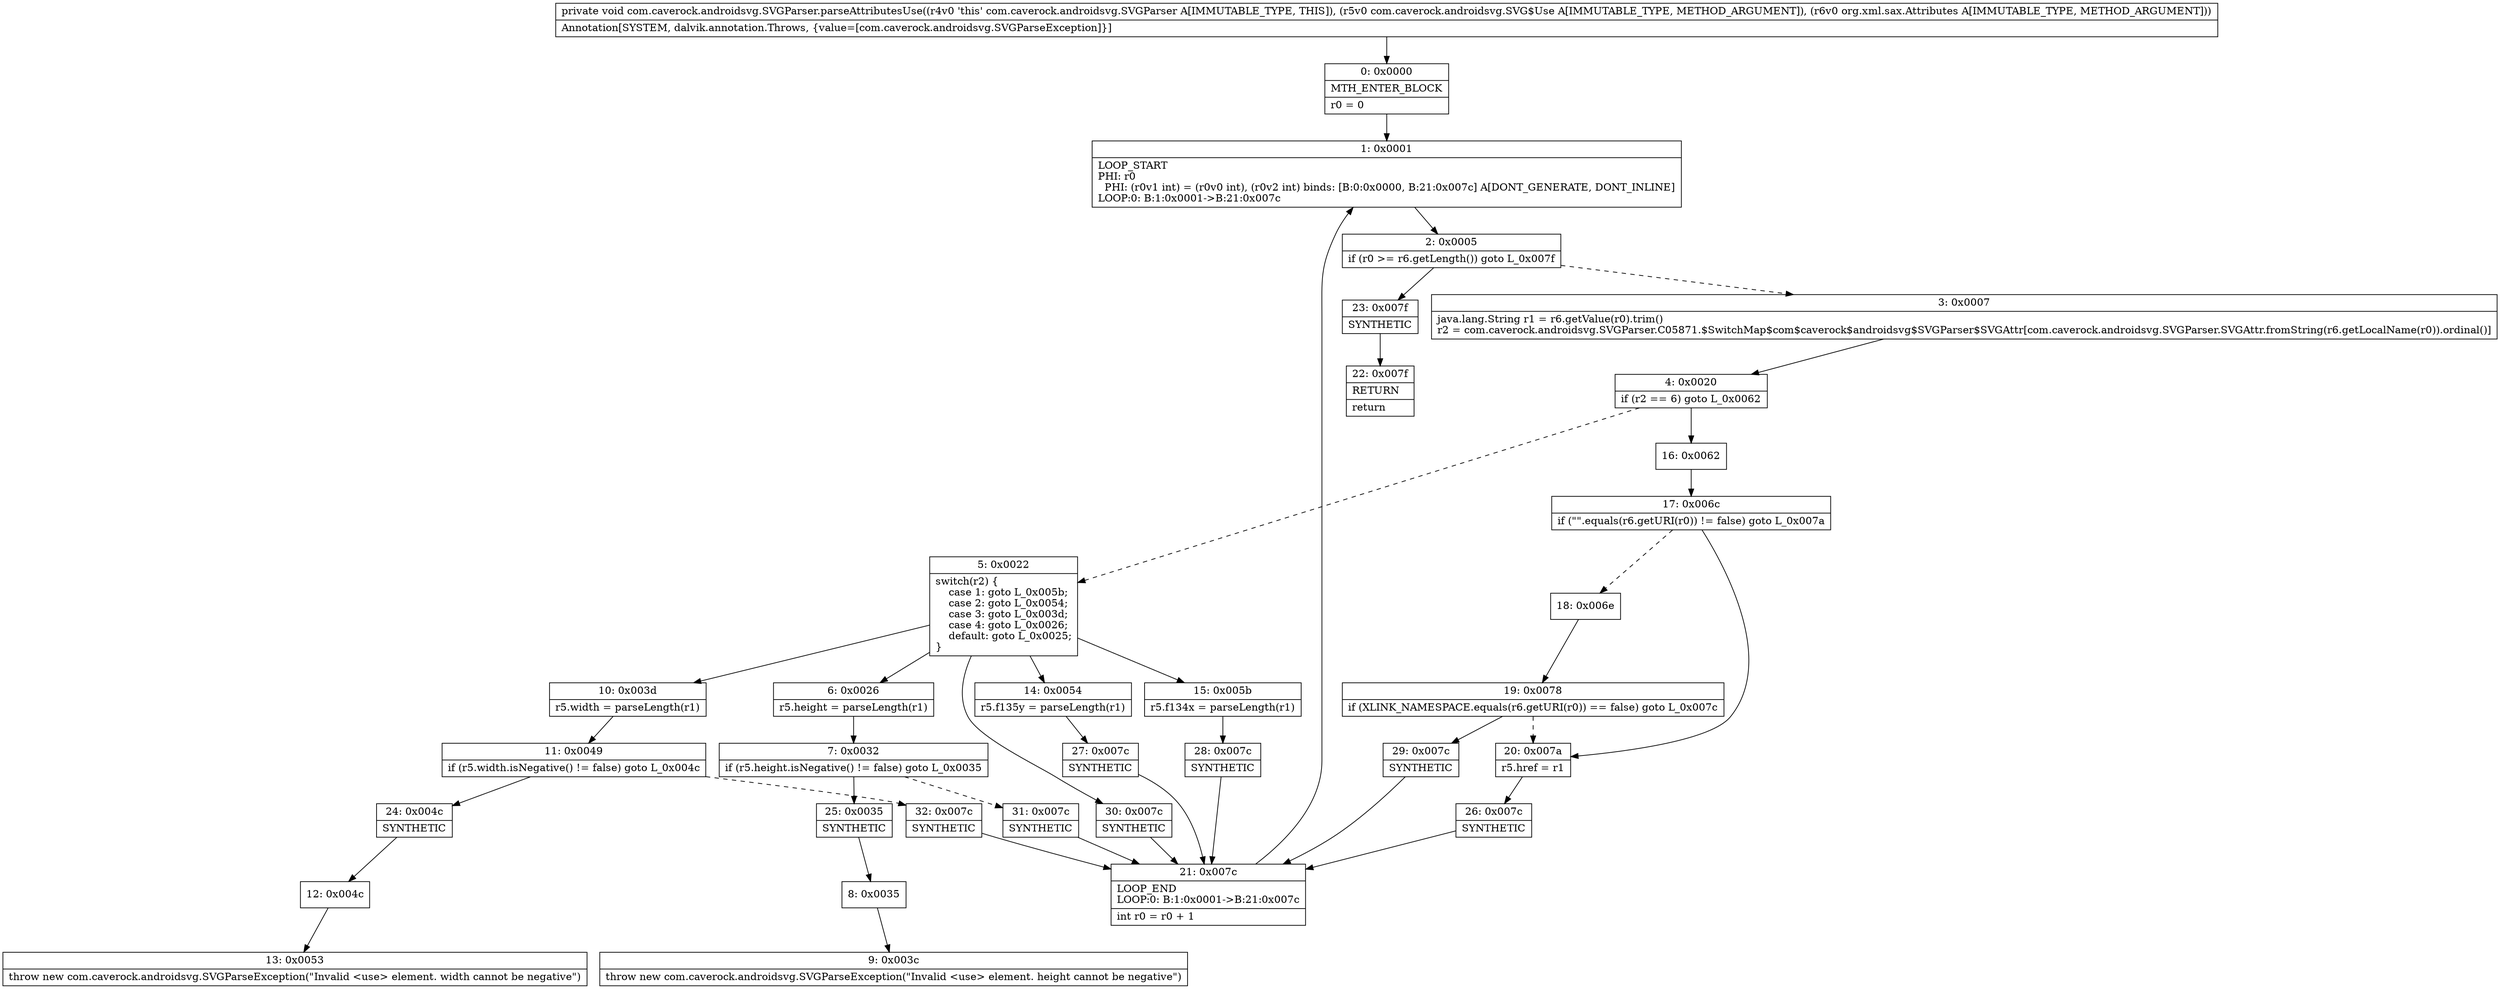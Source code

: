 digraph "CFG forcom.caverock.androidsvg.SVGParser.parseAttributesUse(Lcom\/caverock\/androidsvg\/SVG$Use;Lorg\/xml\/sax\/Attributes;)V" {
Node_0 [shape=record,label="{0\:\ 0x0000|MTH_ENTER_BLOCK\l|r0 = 0\l}"];
Node_1 [shape=record,label="{1\:\ 0x0001|LOOP_START\lPHI: r0 \l  PHI: (r0v1 int) = (r0v0 int), (r0v2 int) binds: [B:0:0x0000, B:21:0x007c] A[DONT_GENERATE, DONT_INLINE]\lLOOP:0: B:1:0x0001\-\>B:21:0x007c\l}"];
Node_2 [shape=record,label="{2\:\ 0x0005|if (r0 \>= r6.getLength()) goto L_0x007f\l}"];
Node_3 [shape=record,label="{3\:\ 0x0007|java.lang.String r1 = r6.getValue(r0).trim()\lr2 = com.caverock.androidsvg.SVGParser.C05871.$SwitchMap$com$caverock$androidsvg$SVGParser$SVGAttr[com.caverock.androidsvg.SVGParser.SVGAttr.fromString(r6.getLocalName(r0)).ordinal()]\l}"];
Node_4 [shape=record,label="{4\:\ 0x0020|if (r2 == 6) goto L_0x0062\l}"];
Node_5 [shape=record,label="{5\:\ 0x0022|switch(r2) \{\l    case 1: goto L_0x005b;\l    case 2: goto L_0x0054;\l    case 3: goto L_0x003d;\l    case 4: goto L_0x0026;\l    default: goto L_0x0025;\l\}\l}"];
Node_6 [shape=record,label="{6\:\ 0x0026|r5.height = parseLength(r1)\l}"];
Node_7 [shape=record,label="{7\:\ 0x0032|if (r5.height.isNegative() != false) goto L_0x0035\l}"];
Node_8 [shape=record,label="{8\:\ 0x0035}"];
Node_9 [shape=record,label="{9\:\ 0x003c|throw new com.caverock.androidsvg.SVGParseException(\"Invalid \<use\> element. height cannot be negative\")\l}"];
Node_10 [shape=record,label="{10\:\ 0x003d|r5.width = parseLength(r1)\l}"];
Node_11 [shape=record,label="{11\:\ 0x0049|if (r5.width.isNegative() != false) goto L_0x004c\l}"];
Node_12 [shape=record,label="{12\:\ 0x004c}"];
Node_13 [shape=record,label="{13\:\ 0x0053|throw new com.caverock.androidsvg.SVGParseException(\"Invalid \<use\> element. width cannot be negative\")\l}"];
Node_14 [shape=record,label="{14\:\ 0x0054|r5.f135y = parseLength(r1)\l}"];
Node_15 [shape=record,label="{15\:\ 0x005b|r5.f134x = parseLength(r1)\l}"];
Node_16 [shape=record,label="{16\:\ 0x0062}"];
Node_17 [shape=record,label="{17\:\ 0x006c|if (\"\".equals(r6.getURI(r0)) != false) goto L_0x007a\l}"];
Node_18 [shape=record,label="{18\:\ 0x006e}"];
Node_19 [shape=record,label="{19\:\ 0x0078|if (XLINK_NAMESPACE.equals(r6.getURI(r0)) == false) goto L_0x007c\l}"];
Node_20 [shape=record,label="{20\:\ 0x007a|r5.href = r1\l}"];
Node_21 [shape=record,label="{21\:\ 0x007c|LOOP_END\lLOOP:0: B:1:0x0001\-\>B:21:0x007c\l|int r0 = r0 + 1\l}"];
Node_22 [shape=record,label="{22\:\ 0x007f|RETURN\l|return\l}"];
Node_23 [shape=record,label="{23\:\ 0x007f|SYNTHETIC\l}"];
Node_24 [shape=record,label="{24\:\ 0x004c|SYNTHETIC\l}"];
Node_25 [shape=record,label="{25\:\ 0x0035|SYNTHETIC\l}"];
Node_26 [shape=record,label="{26\:\ 0x007c|SYNTHETIC\l}"];
Node_27 [shape=record,label="{27\:\ 0x007c|SYNTHETIC\l}"];
Node_28 [shape=record,label="{28\:\ 0x007c|SYNTHETIC\l}"];
Node_29 [shape=record,label="{29\:\ 0x007c|SYNTHETIC\l}"];
Node_30 [shape=record,label="{30\:\ 0x007c|SYNTHETIC\l}"];
Node_31 [shape=record,label="{31\:\ 0x007c|SYNTHETIC\l}"];
Node_32 [shape=record,label="{32\:\ 0x007c|SYNTHETIC\l}"];
MethodNode[shape=record,label="{private void com.caverock.androidsvg.SVGParser.parseAttributesUse((r4v0 'this' com.caverock.androidsvg.SVGParser A[IMMUTABLE_TYPE, THIS]), (r5v0 com.caverock.androidsvg.SVG$Use A[IMMUTABLE_TYPE, METHOD_ARGUMENT]), (r6v0 org.xml.sax.Attributes A[IMMUTABLE_TYPE, METHOD_ARGUMENT]))  | Annotation[SYSTEM, dalvik.annotation.Throws, \{value=[com.caverock.androidsvg.SVGParseException]\}]\l}"];
MethodNode -> Node_0;
Node_0 -> Node_1;
Node_1 -> Node_2;
Node_2 -> Node_3[style=dashed];
Node_2 -> Node_23;
Node_3 -> Node_4;
Node_4 -> Node_5[style=dashed];
Node_4 -> Node_16;
Node_5 -> Node_6;
Node_5 -> Node_10;
Node_5 -> Node_14;
Node_5 -> Node_15;
Node_5 -> Node_30;
Node_6 -> Node_7;
Node_7 -> Node_25;
Node_7 -> Node_31[style=dashed];
Node_8 -> Node_9;
Node_10 -> Node_11;
Node_11 -> Node_24;
Node_11 -> Node_32[style=dashed];
Node_12 -> Node_13;
Node_14 -> Node_27;
Node_15 -> Node_28;
Node_16 -> Node_17;
Node_17 -> Node_18[style=dashed];
Node_17 -> Node_20;
Node_18 -> Node_19;
Node_19 -> Node_20[style=dashed];
Node_19 -> Node_29;
Node_20 -> Node_26;
Node_21 -> Node_1;
Node_23 -> Node_22;
Node_24 -> Node_12;
Node_25 -> Node_8;
Node_26 -> Node_21;
Node_27 -> Node_21;
Node_28 -> Node_21;
Node_29 -> Node_21;
Node_30 -> Node_21;
Node_31 -> Node_21;
Node_32 -> Node_21;
}

